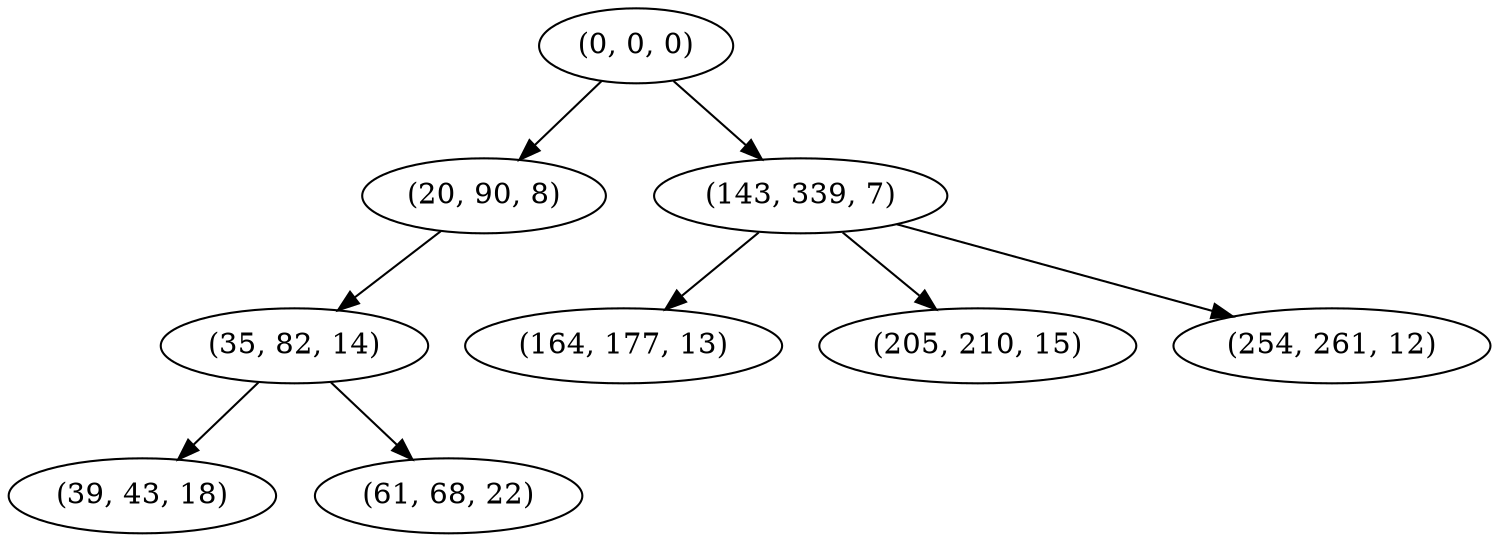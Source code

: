 digraph tree {
    "(0, 0, 0)";
    "(20, 90, 8)";
    "(35, 82, 14)";
    "(39, 43, 18)";
    "(61, 68, 22)";
    "(143, 339, 7)";
    "(164, 177, 13)";
    "(205, 210, 15)";
    "(254, 261, 12)";
    "(0, 0, 0)" -> "(20, 90, 8)";
    "(0, 0, 0)" -> "(143, 339, 7)";
    "(20, 90, 8)" -> "(35, 82, 14)";
    "(35, 82, 14)" -> "(39, 43, 18)";
    "(35, 82, 14)" -> "(61, 68, 22)";
    "(143, 339, 7)" -> "(164, 177, 13)";
    "(143, 339, 7)" -> "(205, 210, 15)";
    "(143, 339, 7)" -> "(254, 261, 12)";
}
